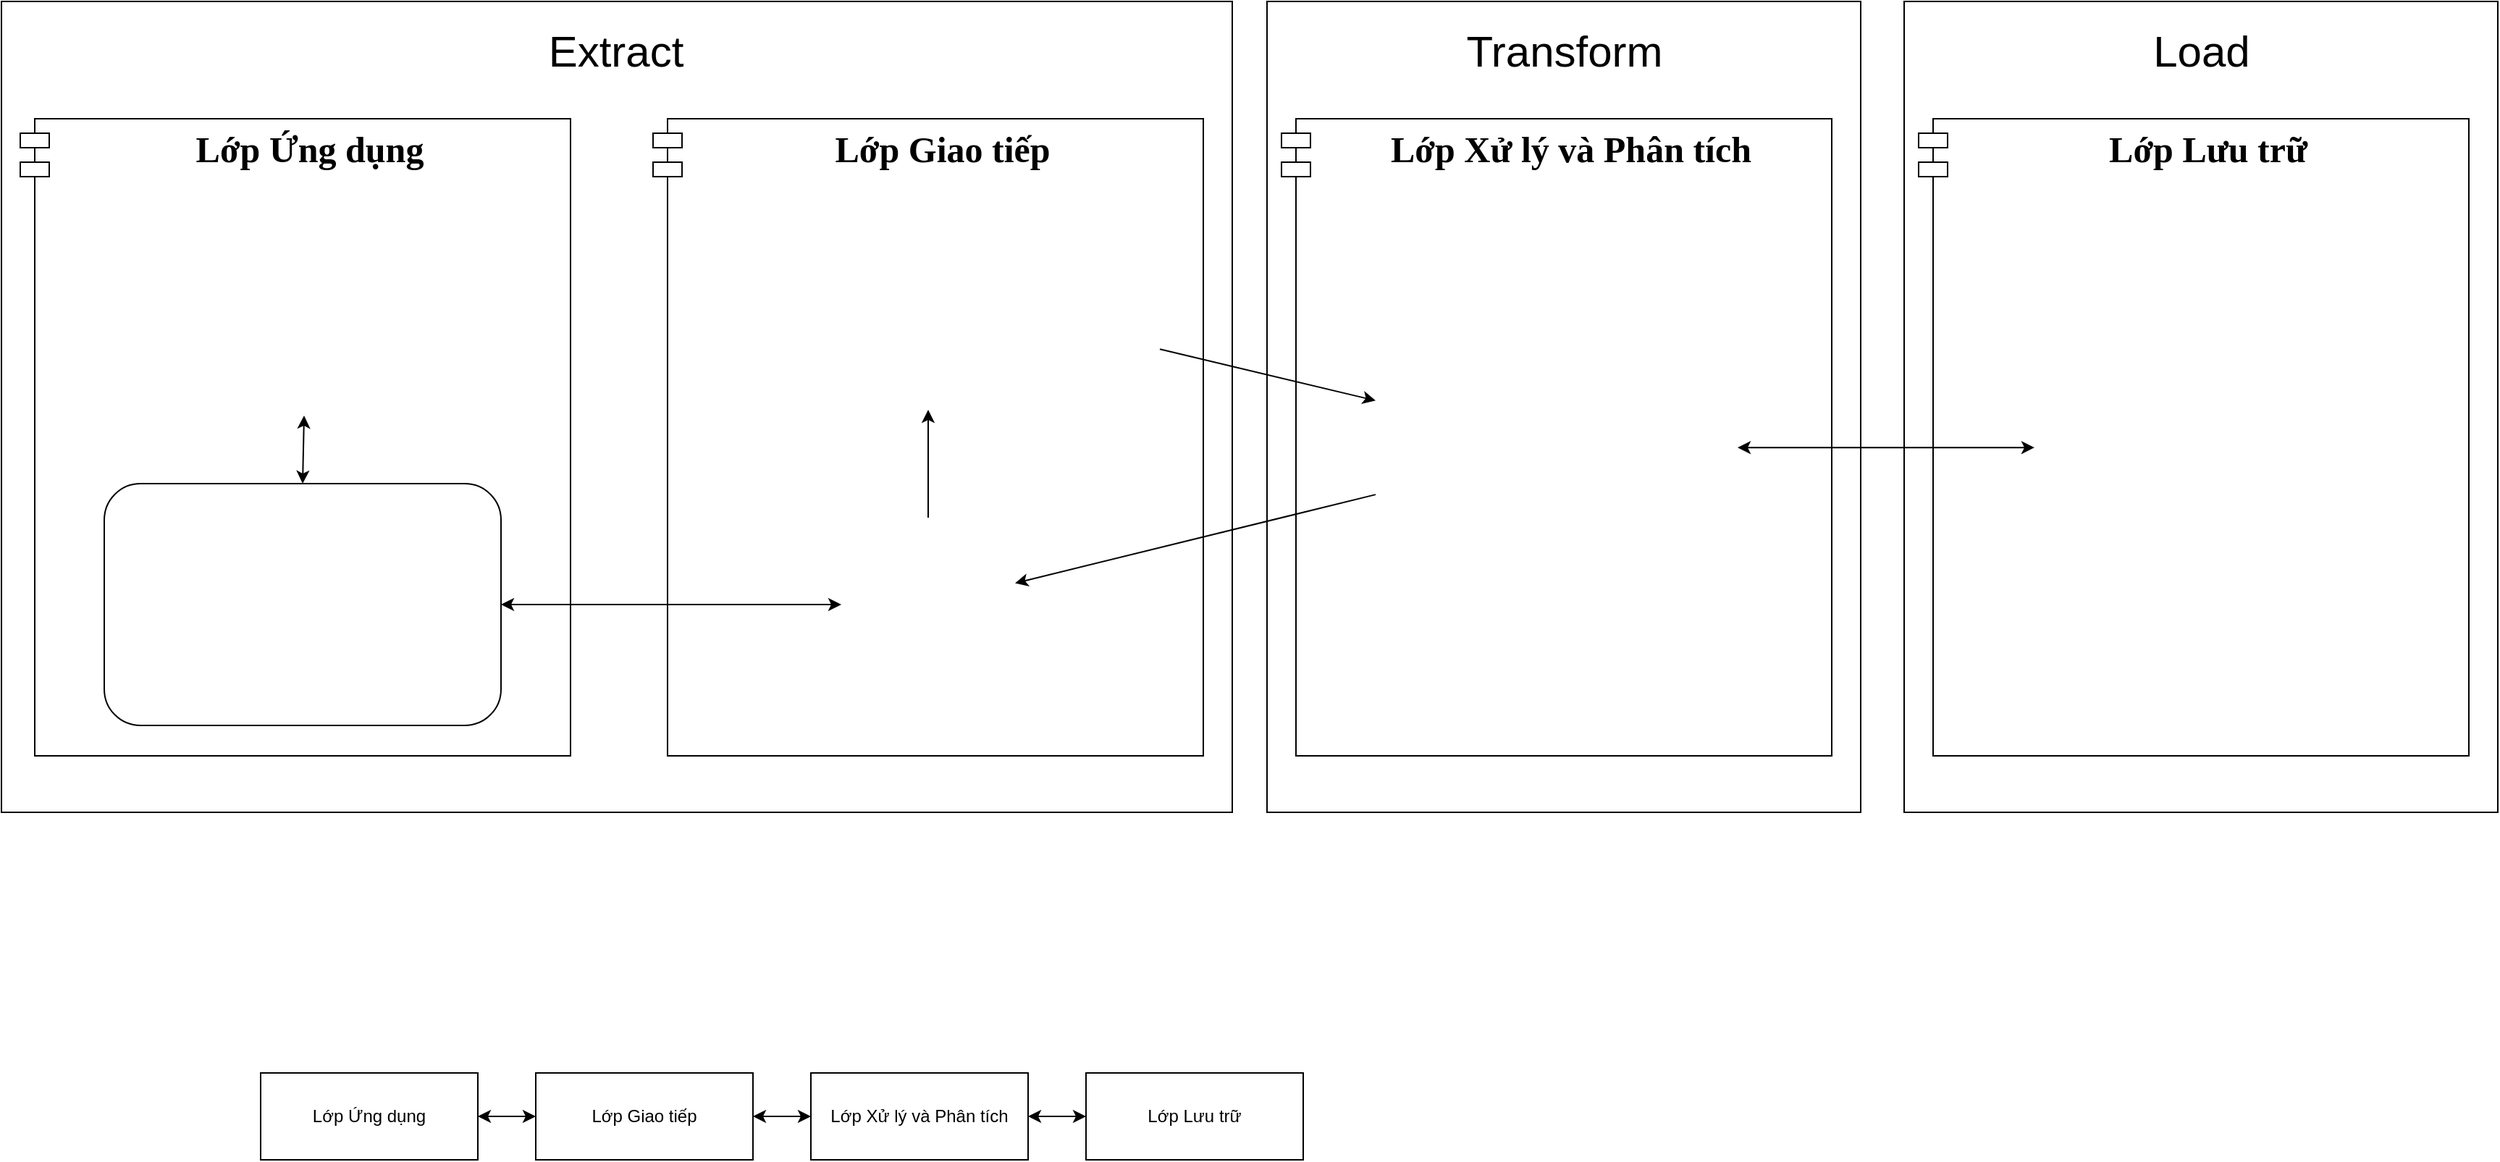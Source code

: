 <mxfile version="24.6.4" type="github" pages="2">
  <diagram id="MU9Agu6tMM-13lvCyBpb" name="Page-2">
    <mxGraphModel dx="4426" dy="2694" grid="1" gridSize="10" guides="1" tooltips="1" connect="1" arrows="1" fold="1" page="1" pageScale="1" pageWidth="850" pageHeight="1100" math="0" shadow="0">
      <root>
        <mxCell id="0" />
        <mxCell id="1" parent="0" />
        <mxCell id="ZUFYxS0Z95xD3i-FfnXa-6" value="" style="rounded=0;whiteSpace=wrap;html=1;" vertex="1" parent="1">
          <mxGeometry x="355" y="-150" width="410" height="560" as="geometry" />
        </mxCell>
        <mxCell id="ZUFYxS0Z95xD3i-FfnXa-4" value="" style="rounded=0;whiteSpace=wrap;html=1;" vertex="1" parent="1">
          <mxGeometry x="-85" y="-150" width="410" height="560" as="geometry" />
        </mxCell>
        <mxCell id="ZUFYxS0Z95xD3i-FfnXa-1" value="" style="rounded=0;whiteSpace=wrap;html=1;" vertex="1" parent="1">
          <mxGeometry x="-959" y="-150" width="850" height="560" as="geometry" />
        </mxCell>
        <mxCell id="S8vObqpAsYyYiZip6gTa-45" value="Lớp Lưu trữ" style="shape=module;align=left;spacingLeft=20;align=center;verticalAlign=top;whiteSpace=wrap;html=1;fontStyle=1;fontFamily=Times New Roman;fontSize=25;" parent="1" vertex="1">
          <mxGeometry x="365" y="-69" width="380" height="440" as="geometry" />
        </mxCell>
        <mxCell id="S8vObqpAsYyYiZip6gTa-44" value="Lớp Xử lý và Phân tích" style="shape=module;align=left;spacingLeft=20;align=center;verticalAlign=top;whiteSpace=wrap;html=1;fontStyle=1;fontFamily=Times New Roman;fontSize=25;" parent="1" vertex="1">
          <mxGeometry x="-75" y="-69" width="380" height="440" as="geometry" />
        </mxCell>
        <mxCell id="S8vObqpAsYyYiZip6gTa-43" value="Lớp Giao tiếp" style="shape=module;align=left;spacingLeft=20;align=center;verticalAlign=top;whiteSpace=wrap;html=1;fontStyle=1;fontFamily=Times New Roman;fontSize=25;" parent="1" vertex="1">
          <mxGeometry x="-509" y="-69" width="380" height="440" as="geometry" />
        </mxCell>
        <mxCell id="S8vObqpAsYyYiZip6gTa-42" value="Lớp Ứng dụng" style="shape=module;align=left;spacingLeft=20;align=center;verticalAlign=top;whiteSpace=wrap;html=1;fontStyle=1;fontFamily=Times New Roman;fontSize=25;" parent="1" vertex="1">
          <mxGeometry x="-946" y="-69" width="380" height="440" as="geometry" />
        </mxCell>
        <mxCell id="S8vObqpAsYyYiZip6gTa-14" value="" style="endArrow=classic;html=1;rounded=0;exitX=0;exitY=0.75;exitDx=0;exitDy=0;" parent="1" source="S8vObqpAsYyYiZip6gTa-12" target="S8vObqpAsYyYiZip6gTa-4" edge="1">
          <mxGeometry width="50" height="50" relative="1" as="geometry">
            <mxPoint x="-34" y="328" as="sourcePoint" />
            <mxPoint x="16" y="278" as="targetPoint" />
          </mxGeometry>
        </mxCell>
        <mxCell id="S8vObqpAsYyYiZip6gTa-15" value="" style="endArrow=classic;html=1;rounded=0;entryX=0;entryY=0.25;entryDx=0;entryDy=0;" parent="1" source="S8vObqpAsYyYiZip6gTa-24" target="S8vObqpAsYyYiZip6gTa-12" edge="1">
          <mxGeometry width="50" height="50" relative="1" as="geometry">
            <mxPoint x="-137" y="80.638" as="sourcePoint" />
            <mxPoint x="16" y="278" as="targetPoint" />
          </mxGeometry>
        </mxCell>
        <mxCell id="S8vObqpAsYyYiZip6gTa-16" value="" style="endArrow=classic;startArrow=classic;html=1;rounded=0;entryX=0;entryY=0.5;entryDx=0;entryDy=0;exitX=1;exitY=0.5;exitDx=0;exitDy=0;" parent="1" source="S8vObqpAsYyYiZip6gTa-12" target="S8vObqpAsYyYiZip6gTa-13" edge="1">
          <mxGeometry width="50" height="50" relative="1" as="geometry">
            <mxPoint x="-34" y="328" as="sourcePoint" />
            <mxPoint x="16" y="278" as="targetPoint" />
          </mxGeometry>
        </mxCell>
        <mxCell id="S8vObqpAsYyYiZip6gTa-21" value="" style="endArrow=classic;html=1;rounded=0;exitX=0.5;exitY=0;exitDx=0;exitDy=0;entryX=0.5;entryY=1;entryDx=0;entryDy=0;" parent="1" source="S8vObqpAsYyYiZip6gTa-4" target="S8vObqpAsYyYiZip6gTa-24" edge="1">
          <mxGeometry width="50" height="50" relative="1" as="geometry">
            <mxPoint x="-63" y="328" as="sourcePoint" />
            <mxPoint x="-326" y="120" as="targetPoint" />
          </mxGeometry>
        </mxCell>
        <mxCell id="S8vObqpAsYyYiZip6gTa-24" value="" style="shape=image;verticalLabelPosition=bottom;labelBackgroundColor=default;verticalAlign=top;aspect=fixed;imageAspect=0;image=https://blog.skillfactory.ru/wp-content/uploads/2023/02/apache_kafka_wordtype.svg-2658022.png;" parent="1" vertex="1">
          <mxGeometry x="-479" y="-28.0" width="320" height="160" as="geometry" />
        </mxCell>
        <mxCell id="S8vObqpAsYyYiZip6gTa-12" value="" style="shape=image;verticalLabelPosition=bottom;labelBackgroundColor=default;verticalAlign=top;aspect=fixed;imageAspect=0;image=https://upload.wikimedia.org/wikipedia/commons/thumb/f/f3/Apache_Spark_logo.svg/1200px-Apache_Spark_logo.svg.png;" parent="1" vertex="1">
          <mxGeometry x="-10" y="93.21" width="250" height="129.79" as="geometry" />
        </mxCell>
        <mxCell id="S8vObqpAsYyYiZip6gTa-38" value="" style="rounded=1;whiteSpace=wrap;html=1;container=0;" parent="1" vertex="1">
          <mxGeometry x="-888" y="183" width="274" height="167" as="geometry" />
        </mxCell>
        <mxCell id="S8vObqpAsYyYiZip6gTa-3" value="" style="shape=image;verticalLabelPosition=bottom;labelBackgroundColor=default;verticalAlign=top;aspect=fixed;imageAspect=0;image=https://static.vecteezy.com/system/resources/previews/003/720/447/non_2x/phone-icon-telephone-icon-symbol-for-app-and-messenger-vector.jpg;container=0;" parent="1" vertex="1">
          <mxGeometry x="-738" y="206.5" width="120" height="120" as="geometry" />
        </mxCell>
        <mxCell id="S8vObqpAsYyYiZip6gTa-32" value="" style="shape=image;verticalLabelPosition=bottom;labelBackgroundColor=default;verticalAlign=top;aspect=fixed;imageAspect=0;image=https://uxwing.com/wp-content/themes/uxwing/download/internet-network-technology/internet-icon.png;container=0;" parent="1" vertex="1">
          <mxGeometry x="-865.996" y="206.501" width="120" height="120" as="geometry" />
        </mxCell>
        <mxCell id="S8vObqpAsYyYiZip6gTa-18" value="" style="endArrow=classic;startArrow=classic;html=1;rounded=0;exitX=1;exitY=0.5;exitDx=0;exitDy=0;" parent="1" source="S8vObqpAsYyYiZip6gTa-38" target="S8vObqpAsYyYiZip6gTa-4" edge="1">
          <mxGeometry width="50" height="50" relative="1" as="geometry">
            <mxPoint x="-93" y="134.5" as="sourcePoint" />
            <mxPoint x="-415" y="84.5" as="targetPoint" />
          </mxGeometry>
        </mxCell>
        <mxCell id="S8vObqpAsYyYiZip6gTa-4" value="" style="shape=image;verticalLabelPosition=bottom;labelBackgroundColor=default;verticalAlign=top;aspect=fixed;imageAspect=0;image=https://cdn-icons-png.flaticon.com/512/3667/3667919.png;" parent="1" vertex="1">
          <mxGeometry x="-379" y="206.5" width="120" height="120" as="geometry" />
        </mxCell>
        <mxCell id="S8vObqpAsYyYiZip6gTa-39" value="" style="endArrow=classic;startArrow=classic;html=1;rounded=0;entryX=0.5;entryY=1;entryDx=0;entryDy=0;exitX=0.5;exitY=0;exitDx=0;exitDy=0;" parent="1" source="S8vObqpAsYyYiZip6gTa-38" target="S8vObqpAsYyYiZip6gTa-9" edge="1">
          <mxGeometry width="50" height="50" relative="1" as="geometry">
            <mxPoint x="-103" y="111" as="sourcePoint" />
            <mxPoint x="-53" y="61" as="targetPoint" />
          </mxGeometry>
        </mxCell>
        <mxCell id="S8vObqpAsYyYiZip6gTa-13" value="" style="shape=image;verticalLabelPosition=bottom;labelBackgroundColor=default;verticalAlign=top;aspect=fixed;imageAspect=0;image=https://upload.wikimedia.org/wikipedia/commons/thumb/5/5e/Cassandra_logo.svg/1200px-Cassandra_logo.svg.png;" parent="1" vertex="1">
          <mxGeometry x="445" y="84.4" width="220" height="147.41" as="geometry" />
        </mxCell>
        <mxCell id="S8vObqpAsYyYiZip6gTa-9" value="" style="shape=image;verticalLabelPosition=bottom;labelBackgroundColor=default;verticalAlign=top;aspect=fixed;imageAspect=0;image=https://tenten.vn/tin-tuc/wp-content/uploads/2021/03/Firebase-la%CC%80-gi%CC%80-Gia%CC%89i-pha%CC%81p-la%CC%A3%CC%82p-tri%CC%80nh-kho%CC%82ng-ca%CC%82%CC%80n-Backend-tu%CC%9B%CC%80-Google-4.png;container=0;" parent="1" vertex="1">
          <mxGeometry x="-876" y="-32" width="251.99" height="168" as="geometry" />
        </mxCell>
        <mxCell id="tGgB-5F8hRr1pIuJ4x4h-5" style="edgeStyle=orthogonalEdgeStyle;rounded=0;orthogonalLoop=1;jettySize=auto;html=1;exitX=1;exitY=0.5;exitDx=0;exitDy=0;entryX=0;entryY=0.5;entryDx=0;entryDy=0;startArrow=classic;startFill=1;" parent="1" source="tGgB-5F8hRr1pIuJ4x4h-1" target="tGgB-5F8hRr1pIuJ4x4h-2" edge="1">
          <mxGeometry relative="1" as="geometry" />
        </mxCell>
        <mxCell id="tGgB-5F8hRr1pIuJ4x4h-1" value="Lớp Ứng dụng" style="rounded=0;whiteSpace=wrap;html=1;" parent="1" vertex="1">
          <mxGeometry x="-780" y="590" width="150" height="60" as="geometry" />
        </mxCell>
        <mxCell id="tGgB-5F8hRr1pIuJ4x4h-6" style="edgeStyle=orthogonalEdgeStyle;rounded=0;orthogonalLoop=1;jettySize=auto;html=1;exitX=1;exitY=0.5;exitDx=0;exitDy=0;startArrow=classic;startFill=1;" parent="1" source="tGgB-5F8hRr1pIuJ4x4h-2" target="tGgB-5F8hRr1pIuJ4x4h-3" edge="1">
          <mxGeometry relative="1" as="geometry" />
        </mxCell>
        <mxCell id="tGgB-5F8hRr1pIuJ4x4h-2" value="Lớp Giao tiếp" style="rounded=0;whiteSpace=wrap;html=1;" parent="1" vertex="1">
          <mxGeometry x="-590" y="590" width="150" height="60" as="geometry" />
        </mxCell>
        <mxCell id="tGgB-5F8hRr1pIuJ4x4h-7" style="edgeStyle=orthogonalEdgeStyle;rounded=0;orthogonalLoop=1;jettySize=auto;html=1;entryX=0;entryY=0.5;entryDx=0;entryDy=0;startArrow=classic;startFill=1;" parent="1" source="tGgB-5F8hRr1pIuJ4x4h-3" target="tGgB-5F8hRr1pIuJ4x4h-4" edge="1">
          <mxGeometry relative="1" as="geometry" />
        </mxCell>
        <mxCell id="tGgB-5F8hRr1pIuJ4x4h-3" value="Lớp Xử lý và Phân tích" style="rounded=0;whiteSpace=wrap;html=1;" parent="1" vertex="1">
          <mxGeometry x="-400" y="590" width="150" height="60" as="geometry" />
        </mxCell>
        <mxCell id="tGgB-5F8hRr1pIuJ4x4h-4" value="Lớp Lưu trữ" style="rounded=0;whiteSpace=wrap;html=1;" parent="1" vertex="1">
          <mxGeometry x="-210" y="590" width="150" height="60" as="geometry" />
        </mxCell>
        <mxCell id="ZUFYxS0Z95xD3i-FfnXa-3" value="&lt;font style=&quot;font-size: 30px;&quot;&gt;Extract&lt;/font&gt;" style="text;html=1;align=center;verticalAlign=middle;resizable=0;points=[];autosize=1;strokeColor=none;fillColor=none;fontSize=30;" vertex="1" parent="1">
          <mxGeometry x="-595" y="-141" width="120" height="50" as="geometry" />
        </mxCell>
        <mxCell id="ZUFYxS0Z95xD3i-FfnXa-5" value="&lt;font style=&quot;font-size: 30px;&quot;&gt;Transform&lt;/font&gt;" style="text;html=1;align=center;verticalAlign=middle;resizable=0;points=[];autosize=1;strokeColor=none;fillColor=none;fontSize=30;" vertex="1" parent="1">
          <mxGeometry x="40" y="-141" width="160" height="50" as="geometry" />
        </mxCell>
        <mxCell id="ZUFYxS0Z95xD3i-FfnXa-7" value="Load" style="text;html=1;align=center;verticalAlign=middle;resizable=0;points=[];autosize=1;strokeColor=none;fillColor=none;fontSize=30;" vertex="1" parent="1">
          <mxGeometry x="515" y="-141" width="90" height="50" as="geometry" />
        </mxCell>
      </root>
    </mxGraphModel>
  </diagram>
  <diagram id="UotKvKanG7hStL9U6pQv" name="Page-3">
    <mxGraphModel dx="954" dy="611" grid="1" gridSize="10" guides="1" tooltips="1" connect="1" arrows="1" fold="1" page="1" pageScale="1" pageWidth="850" pageHeight="1100" math="0" shadow="0">
      <root>
        <mxCell id="0" />
        <mxCell id="1" parent="0" />
        <mxCell id="KzC0Psf0fX1FdarZnFZG-9" style="edgeStyle=orthogonalEdgeStyle;rounded=0;orthogonalLoop=1;jettySize=auto;html=1;" edge="1" parent="1" source="KzC0Psf0fX1FdarZnFZG-1" target="KzC0Psf0fX1FdarZnFZG-3">
          <mxGeometry relative="1" as="geometry" />
        </mxCell>
        <mxCell id="KzC0Psf0fX1FdarZnFZG-1" value="Load Balancer" style="sketch=0;points=[[0,0,0],[0.25,0,0],[0.5,0,0],[0.75,0,0],[1,0,0],[0,1,0],[0.25,1,0],[0.5,1,0],[0.75,1,0],[1,1,0],[0,0.25,0],[0,0.5,0],[0,0.75,0],[1,0.25,0],[1,0.5,0],[1,0.75,0]];outlineConnect=0;fontColor=#232F3E;fillColor=#ED7100;strokeColor=#ffffff;dashed=0;verticalLabelPosition=bottom;verticalAlign=top;align=center;html=1;fontSize=12;fontStyle=0;aspect=fixed;shape=mxgraph.aws4.resourceIcon;resIcon=mxgraph.aws4.elastic_load_balancing;" vertex="1" parent="1">
          <mxGeometry x="100" y="250" width="78" height="78" as="geometry" />
        </mxCell>
        <mxCell id="KzC0Psf0fX1FdarZnFZG-2" value="Amazon Keyspaces" style="sketch=0;points=[[0,0,0],[0.25,0,0],[0.5,0,0],[0.75,0,0],[1,0,0],[0,1,0],[0.25,1,0],[0.5,1,0],[0.75,1,0],[1,1,0],[0,0.25,0],[0,0.5,0],[0,0.75,0],[1,0.25,0],[1,0.5,0],[1,0.75,0]];outlineConnect=0;fontColor=#232F3E;fillColor=#C925D1;strokeColor=#ffffff;dashed=0;verticalLabelPosition=bottom;verticalAlign=top;align=center;html=1;fontSize=12;fontStyle=0;aspect=fixed;shape=mxgraph.aws4.resourceIcon;resIcon=mxgraph.aws4.keyspaces;" vertex="1" parent="1">
          <mxGeometry x="540" y="130" width="78" height="78" as="geometry" />
        </mxCell>
        <mxCell id="KzC0Psf0fX1FdarZnFZG-3" value="Amazon MKS" style="sketch=0;points=[[0,0,0],[0.25,0,0],[0.5,0,0],[0.75,0,0],[1,0,0],[0,1,0],[0.25,1,0],[0.5,1,0],[0.75,1,0],[1,1,0],[0,0.25,0],[0,0.5,0],[0,0.75,0],[1,0.25,0],[1,0.5,0],[1,0.75,0]];outlineConnect=0;fontColor=#232F3E;fillColor=#8C4FFF;strokeColor=#ffffff;dashed=0;verticalLabelPosition=bottom;verticalAlign=top;align=center;html=1;fontSize=12;fontStyle=0;aspect=fixed;shape=mxgraph.aws4.resourceIcon;resIcon=mxgraph.aws4.managed_streaming_for_kafka;" vertex="1" parent="1">
          <mxGeometry x="230" y="250" width="78" height="78" as="geometry" />
        </mxCell>
        <mxCell id="KzC0Psf0fX1FdarZnFZG-10" style="edgeStyle=orthogonalEdgeStyle;rounded=0;orthogonalLoop=1;jettySize=auto;html=1;entryX=1;entryY=0.5;entryDx=0;entryDy=0;entryPerimeter=0;" edge="1" parent="1" source="KzC0Psf0fX1FdarZnFZG-4" target="KzC0Psf0fX1FdarZnFZG-3">
          <mxGeometry relative="1" as="geometry" />
        </mxCell>
        <mxCell id="KzC0Psf0fX1FdarZnFZG-4" value="Amazon EMR" style="sketch=0;points=[[0,0,0],[0.25,0,0],[0.5,0,0],[0.75,0,0],[1,0,0],[0,1,0],[0.25,1,0],[0.5,1,0],[0.75,1,0],[1,1,0],[0,0.25,0],[0,0.5,0],[0,0.75,0],[1,0.25,0],[1,0.5,0],[1,0.75,0]];outlineConnect=0;fontColor=#232F3E;fillColor=#8C4FFF;strokeColor=#ffffff;dashed=0;verticalLabelPosition=bottom;verticalAlign=top;align=center;html=1;fontSize=12;fontStyle=0;aspect=fixed;shape=mxgraph.aws4.resourceIcon;resIcon=mxgraph.aws4.emr;" vertex="1" parent="1">
          <mxGeometry x="380" y="130" width="78" height="78" as="geometry" />
        </mxCell>
        <mxCell id="KzC0Psf0fX1FdarZnFZG-5" value="VPC" style="points=[[0,0],[0.25,0],[0.5,0],[0.75,0],[1,0],[1,0.25],[1,0.5],[1,0.75],[1,1],[0.75,1],[0.5,1],[0.25,1],[0,1],[0,0.75],[0,0.5],[0,0.25]];outlineConnect=0;gradientColor=none;html=1;whiteSpace=wrap;fontSize=12;fontStyle=0;container=1;pointerEvents=0;collapsible=0;recursiveResize=0;shape=mxgraph.aws4.group;grIcon=mxgraph.aws4.group_vpc2;strokeColor=#8C4FFF;fillColor=none;verticalAlign=top;align=left;spacingLeft=30;fontColor=#AAB7B8;dashed=0;" vertex="1" parent="1">
          <mxGeometry x="210" y="110" width="430" height="360" as="geometry" />
        </mxCell>
        <mxCell id="KzC0Psf0fX1FdarZnFZG-6" value="AWS S3" style="sketch=0;points=[[0,0,0],[0.25,0,0],[0.5,0,0],[0.75,0,0],[1,0,0],[0,1,0],[0.25,1,0],[0.5,1,0],[0.75,1,0],[1,1,0],[0,0.25,0],[0,0.5,0],[0,0.75,0],[1,0.25,0],[1,0.5,0],[1,0.75,0]];outlineConnect=0;fontColor=#232F3E;fillColor=#7AA116;strokeColor=#ffffff;dashed=0;verticalLabelPosition=bottom;verticalAlign=top;align=center;html=1;fontSize=12;fontStyle=0;aspect=fixed;shape=mxgraph.aws4.resourceIcon;resIcon=mxgraph.aws4.s3;" vertex="1" parent="1">
          <mxGeometry x="540" y="310" width="78" height="78" as="geometry" />
        </mxCell>
        <mxCell id="KzC0Psf0fX1FdarZnFZG-7" value="AWS Lambda" style="sketch=0;points=[[0,0,0],[0.25,0,0],[0.5,0,0],[0.75,0,0],[1,0,0],[0,1,0],[0.25,1,0],[0.5,1,0],[0.75,1,0],[1,1,0],[0,0.25,0],[0,0.5,0],[0,0.75,0],[1,0.25,0],[1,0.5,0],[1,0.75,0]];outlineConnect=0;fontColor=#232F3E;fillColor=#ED7100;strokeColor=#ffffff;dashed=0;verticalLabelPosition=bottom;verticalAlign=top;align=center;html=1;fontSize=12;fontStyle=0;aspect=fixed;shape=mxgraph.aws4.resourceIcon;resIcon=mxgraph.aws4.lambda;" vertex="1" parent="1">
          <mxGeometry x="380" y="250" width="78" height="78" as="geometry" />
        </mxCell>
        <mxCell id="KzC0Psf0fX1FdarZnFZG-15" style="edgeStyle=orthogonalEdgeStyle;rounded=0;orthogonalLoop=1;jettySize=auto;html=1;" edge="1" parent="1" source="KzC0Psf0fX1FdarZnFZG-8" target="KzC0Psf0fX1FdarZnFZG-6">
          <mxGeometry relative="1" as="geometry" />
        </mxCell>
        <mxCell id="KzC0Psf0fX1FdarZnFZG-8" value="AWS Glue" style="sketch=0;points=[[0,0,0],[0.25,0,0],[0.5,0,0],[0.75,0,0],[1,0,0],[0,1,0],[0.25,1,0],[0.5,1,0],[0.75,1,0],[1,1,0],[0,0.25,0],[0,0.5,0],[0,0.75,0],[1,0.25,0],[1,0.5,0],[1,0.75,0]];outlineConnect=0;fontColor=#232F3E;fillColor=#8C4FFF;strokeColor=#ffffff;dashed=0;verticalLabelPosition=bottom;verticalAlign=top;align=center;html=1;fontSize=12;fontStyle=0;aspect=fixed;shape=mxgraph.aws4.resourceIcon;resIcon=mxgraph.aws4.glue;" vertex="1" parent="1">
          <mxGeometry x="380" y="370" width="78" height="78" as="geometry" />
        </mxCell>
        <mxCell id="KzC0Psf0fX1FdarZnFZG-11" style="edgeStyle=orthogonalEdgeStyle;rounded=0;orthogonalLoop=1;jettySize=auto;html=1;entryX=1;entryY=0.5;entryDx=0;entryDy=0;entryPerimeter=0;" edge="1" parent="1" source="KzC0Psf0fX1FdarZnFZG-7" target="KzC0Psf0fX1FdarZnFZG-3">
          <mxGeometry relative="1" as="geometry" />
        </mxCell>
        <mxCell id="KzC0Psf0fX1FdarZnFZG-12" style="edgeStyle=orthogonalEdgeStyle;rounded=0;orthogonalLoop=1;jettySize=auto;html=1;entryX=1;entryY=0.5;entryDx=0;entryDy=0;entryPerimeter=0;" edge="1" parent="1" source="KzC0Psf0fX1FdarZnFZG-8" target="KzC0Psf0fX1FdarZnFZG-3">
          <mxGeometry relative="1" as="geometry" />
        </mxCell>
        <mxCell id="KzC0Psf0fX1FdarZnFZG-13" style="edgeStyle=orthogonalEdgeStyle;rounded=0;orthogonalLoop=1;jettySize=auto;html=1;entryX=0;entryY=0.5;entryDx=0;entryDy=0;entryPerimeter=0;" edge="1" parent="1" source="KzC0Psf0fX1FdarZnFZG-4" target="KzC0Psf0fX1FdarZnFZG-2">
          <mxGeometry relative="1" as="geometry" />
        </mxCell>
        <mxCell id="KzC0Psf0fX1FdarZnFZG-14" style="edgeStyle=orthogonalEdgeStyle;rounded=0;orthogonalLoop=1;jettySize=auto;html=1;entryX=0;entryY=0.5;entryDx=0;entryDy=0;entryPerimeter=0;" edge="1" parent="1" source="KzC0Psf0fX1FdarZnFZG-7" target="KzC0Psf0fX1FdarZnFZG-6">
          <mxGeometry relative="1" as="geometry" />
        </mxCell>
        <mxCell id="KzC0Psf0fX1FdarZnFZG-16" style="edgeStyle=orthogonalEdgeStyle;rounded=0;orthogonalLoop=1;jettySize=auto;html=1;entryX=1;entryY=0.75;entryDx=0;entryDy=0;entryPerimeter=0;exitX=0.5;exitY=0;exitDx=0;exitDy=0;exitPerimeter=0;" edge="1" parent="1" source="KzC0Psf0fX1FdarZnFZG-6" target="KzC0Psf0fX1FdarZnFZG-4">
          <mxGeometry relative="1" as="geometry">
            <Array as="points">
              <mxPoint x="579" y="240" />
              <mxPoint x="500" y="240" />
              <mxPoint x="500" y="189" />
            </Array>
          </mxGeometry>
        </mxCell>
      </root>
    </mxGraphModel>
  </diagram>
</mxfile>
